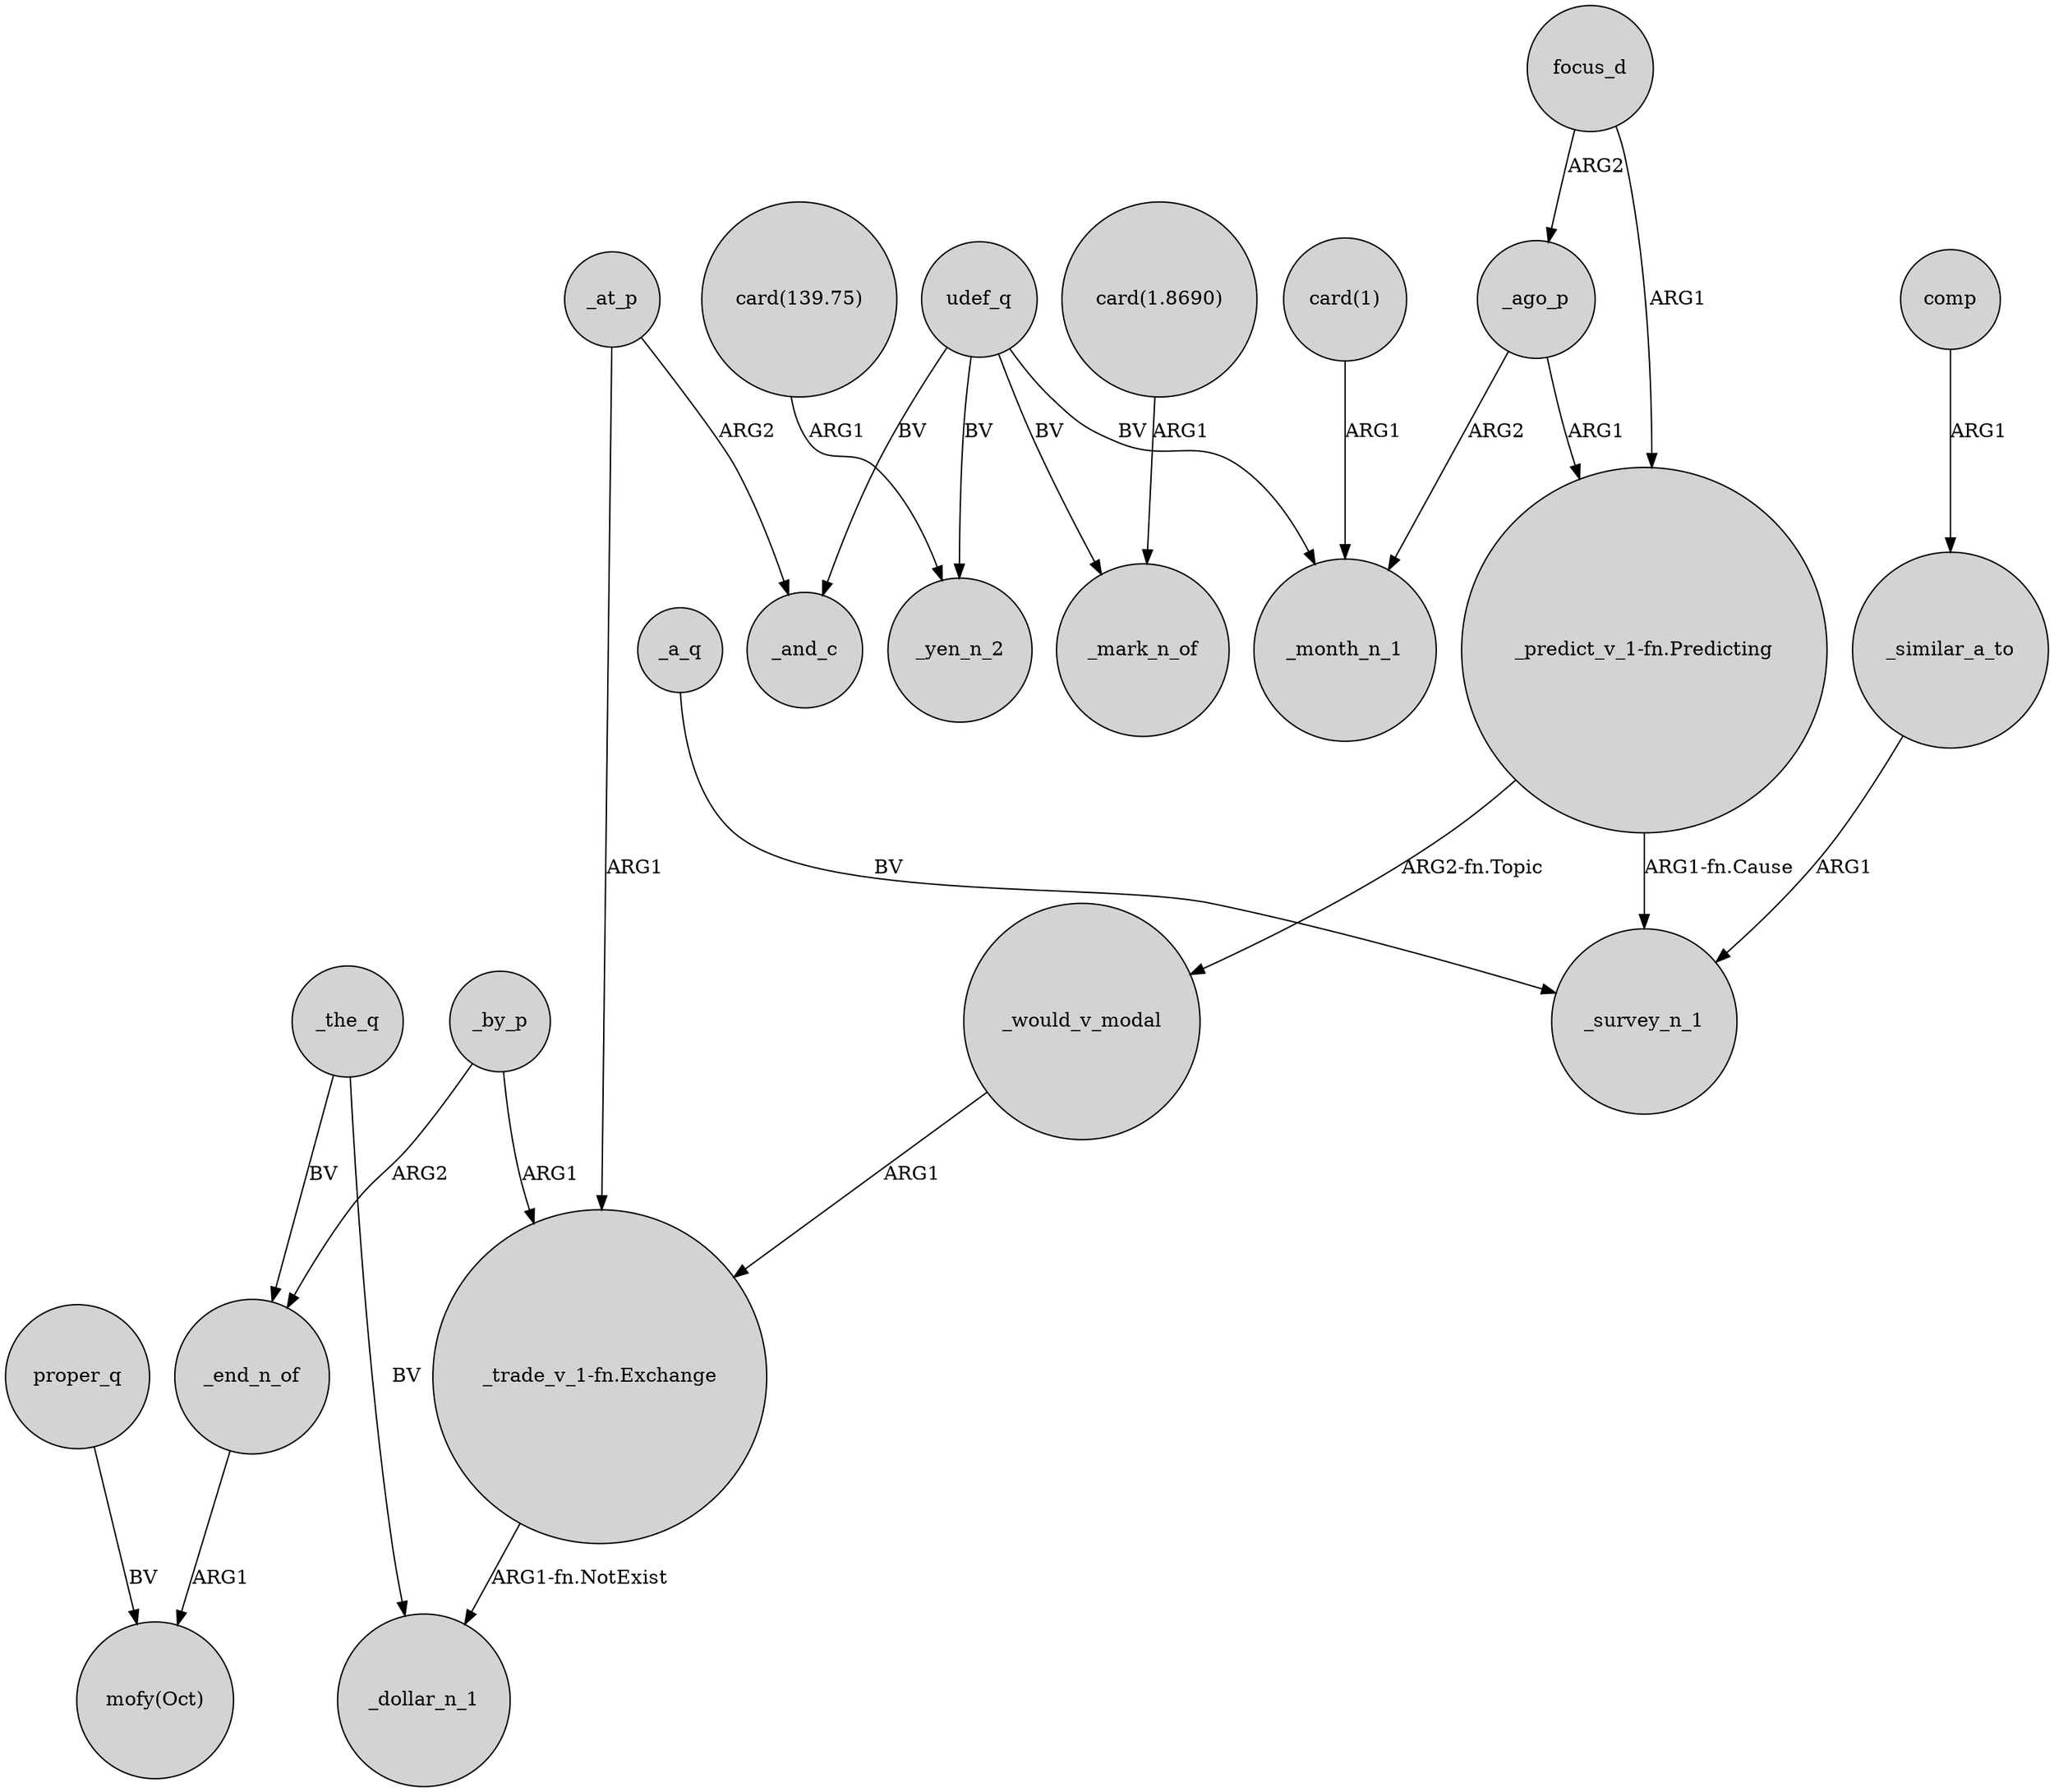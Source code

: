 digraph {
	node [shape=circle style=filled]
	comp -> _similar_a_to [label=ARG1]
	udef_q -> _yen_n_2 [label=BV]
	udef_q -> _mark_n_of [label=BV]
	_the_q -> _end_n_of [label=BV]
	"card(1.8690)" -> _mark_n_of [label=ARG1]
	"card(1)" -> _month_n_1 [label=ARG1]
	_ago_p -> "_predict_v_1-fn.Predicting" [label=ARG1]
	_the_q -> _dollar_n_1 [label=BV]
	focus_d -> "_predict_v_1-fn.Predicting" [label=ARG1]
	proper_q -> "mofy(Oct)" [label=BV]
	"_predict_v_1-fn.Predicting" -> _survey_n_1 [label="ARG1-fn.Cause"]
	_by_p -> _end_n_of [label=ARG2]
	udef_q -> _month_n_1 [label=BV]
	"card(139.75)" -> _yen_n_2 [label=ARG1]
	_would_v_modal -> "_trade_v_1-fn.Exchange" [label=ARG1]
	_a_q -> _survey_n_1 [label=BV]
	_by_p -> "_trade_v_1-fn.Exchange" [label=ARG1]
	"_trade_v_1-fn.Exchange" -> _dollar_n_1 [label="ARG1-fn.NotExist"]
	focus_d -> _ago_p [label=ARG2]
	"_predict_v_1-fn.Predicting" -> _would_v_modal [label="ARG2-fn.Topic"]
	_at_p -> "_trade_v_1-fn.Exchange" [label=ARG1]
	_end_n_of -> "mofy(Oct)" [label=ARG1]
	udef_q -> _and_c [label=BV]
	_ago_p -> _month_n_1 [label=ARG2]
	_at_p -> _and_c [label=ARG2]
	_similar_a_to -> _survey_n_1 [label=ARG1]
}
